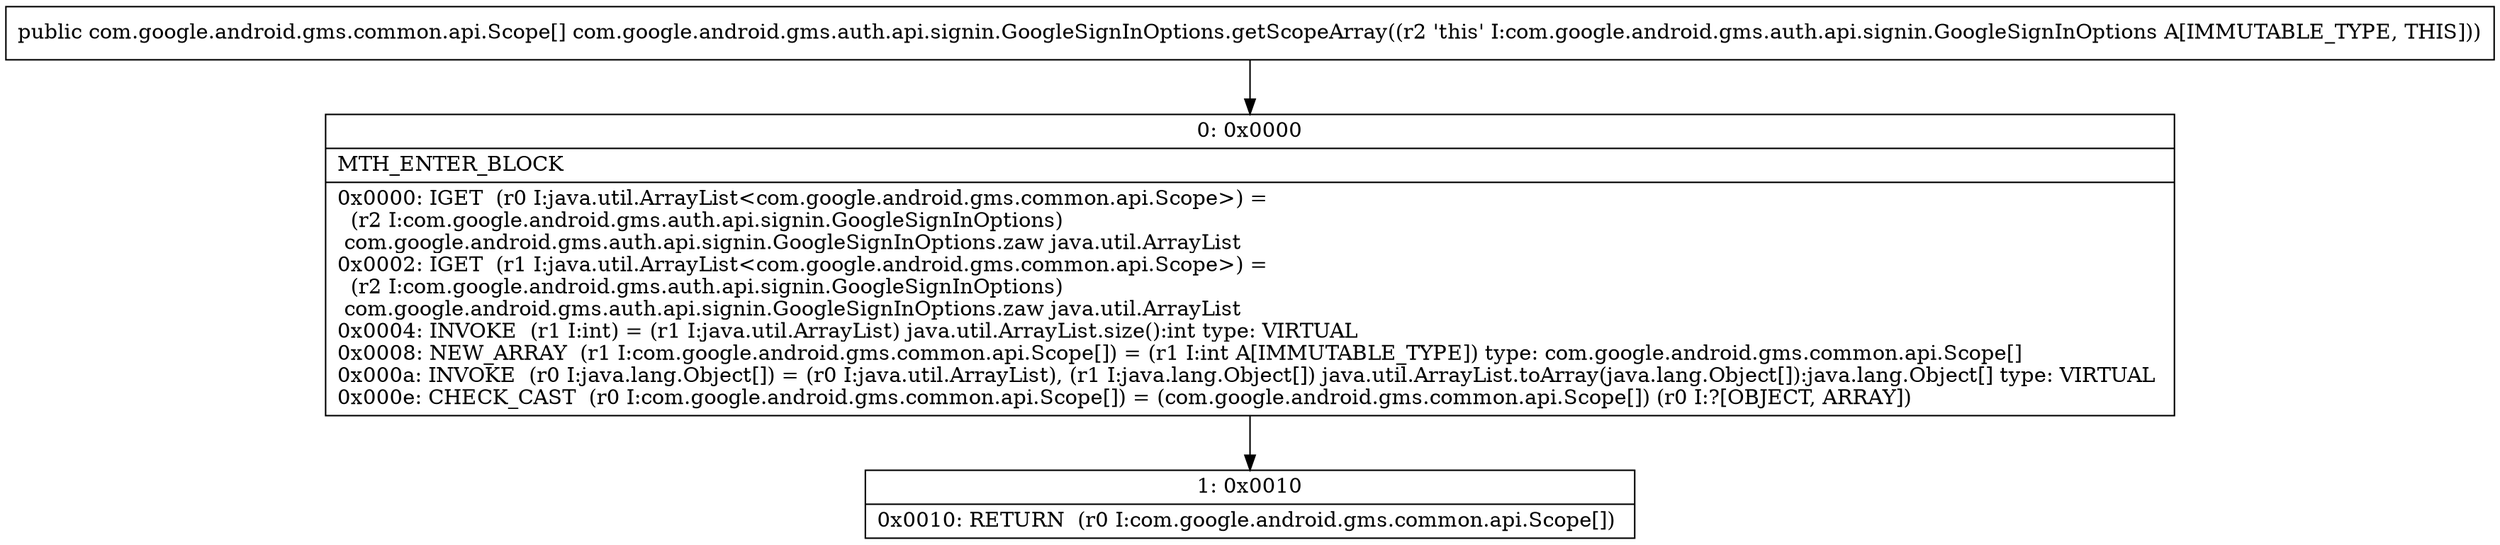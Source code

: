 digraph "CFG forcom.google.android.gms.auth.api.signin.GoogleSignInOptions.getScopeArray()[Lcom\/google\/android\/gms\/common\/api\/Scope;" {
Node_0 [shape=record,label="{0\:\ 0x0000|MTH_ENTER_BLOCK\l|0x0000: IGET  (r0 I:java.util.ArrayList\<com.google.android.gms.common.api.Scope\>) = \l  (r2 I:com.google.android.gms.auth.api.signin.GoogleSignInOptions)\l com.google.android.gms.auth.api.signin.GoogleSignInOptions.zaw java.util.ArrayList \l0x0002: IGET  (r1 I:java.util.ArrayList\<com.google.android.gms.common.api.Scope\>) = \l  (r2 I:com.google.android.gms.auth.api.signin.GoogleSignInOptions)\l com.google.android.gms.auth.api.signin.GoogleSignInOptions.zaw java.util.ArrayList \l0x0004: INVOKE  (r1 I:int) = (r1 I:java.util.ArrayList) java.util.ArrayList.size():int type: VIRTUAL \l0x0008: NEW_ARRAY  (r1 I:com.google.android.gms.common.api.Scope[]) = (r1 I:int A[IMMUTABLE_TYPE]) type: com.google.android.gms.common.api.Scope[] \l0x000a: INVOKE  (r0 I:java.lang.Object[]) = (r0 I:java.util.ArrayList), (r1 I:java.lang.Object[]) java.util.ArrayList.toArray(java.lang.Object[]):java.lang.Object[] type: VIRTUAL \l0x000e: CHECK_CAST  (r0 I:com.google.android.gms.common.api.Scope[]) = (com.google.android.gms.common.api.Scope[]) (r0 I:?[OBJECT, ARRAY]) \l}"];
Node_1 [shape=record,label="{1\:\ 0x0010|0x0010: RETURN  (r0 I:com.google.android.gms.common.api.Scope[]) \l}"];
MethodNode[shape=record,label="{public com.google.android.gms.common.api.Scope[] com.google.android.gms.auth.api.signin.GoogleSignInOptions.getScopeArray((r2 'this' I:com.google.android.gms.auth.api.signin.GoogleSignInOptions A[IMMUTABLE_TYPE, THIS])) }"];
MethodNode -> Node_0;
Node_0 -> Node_1;
}

